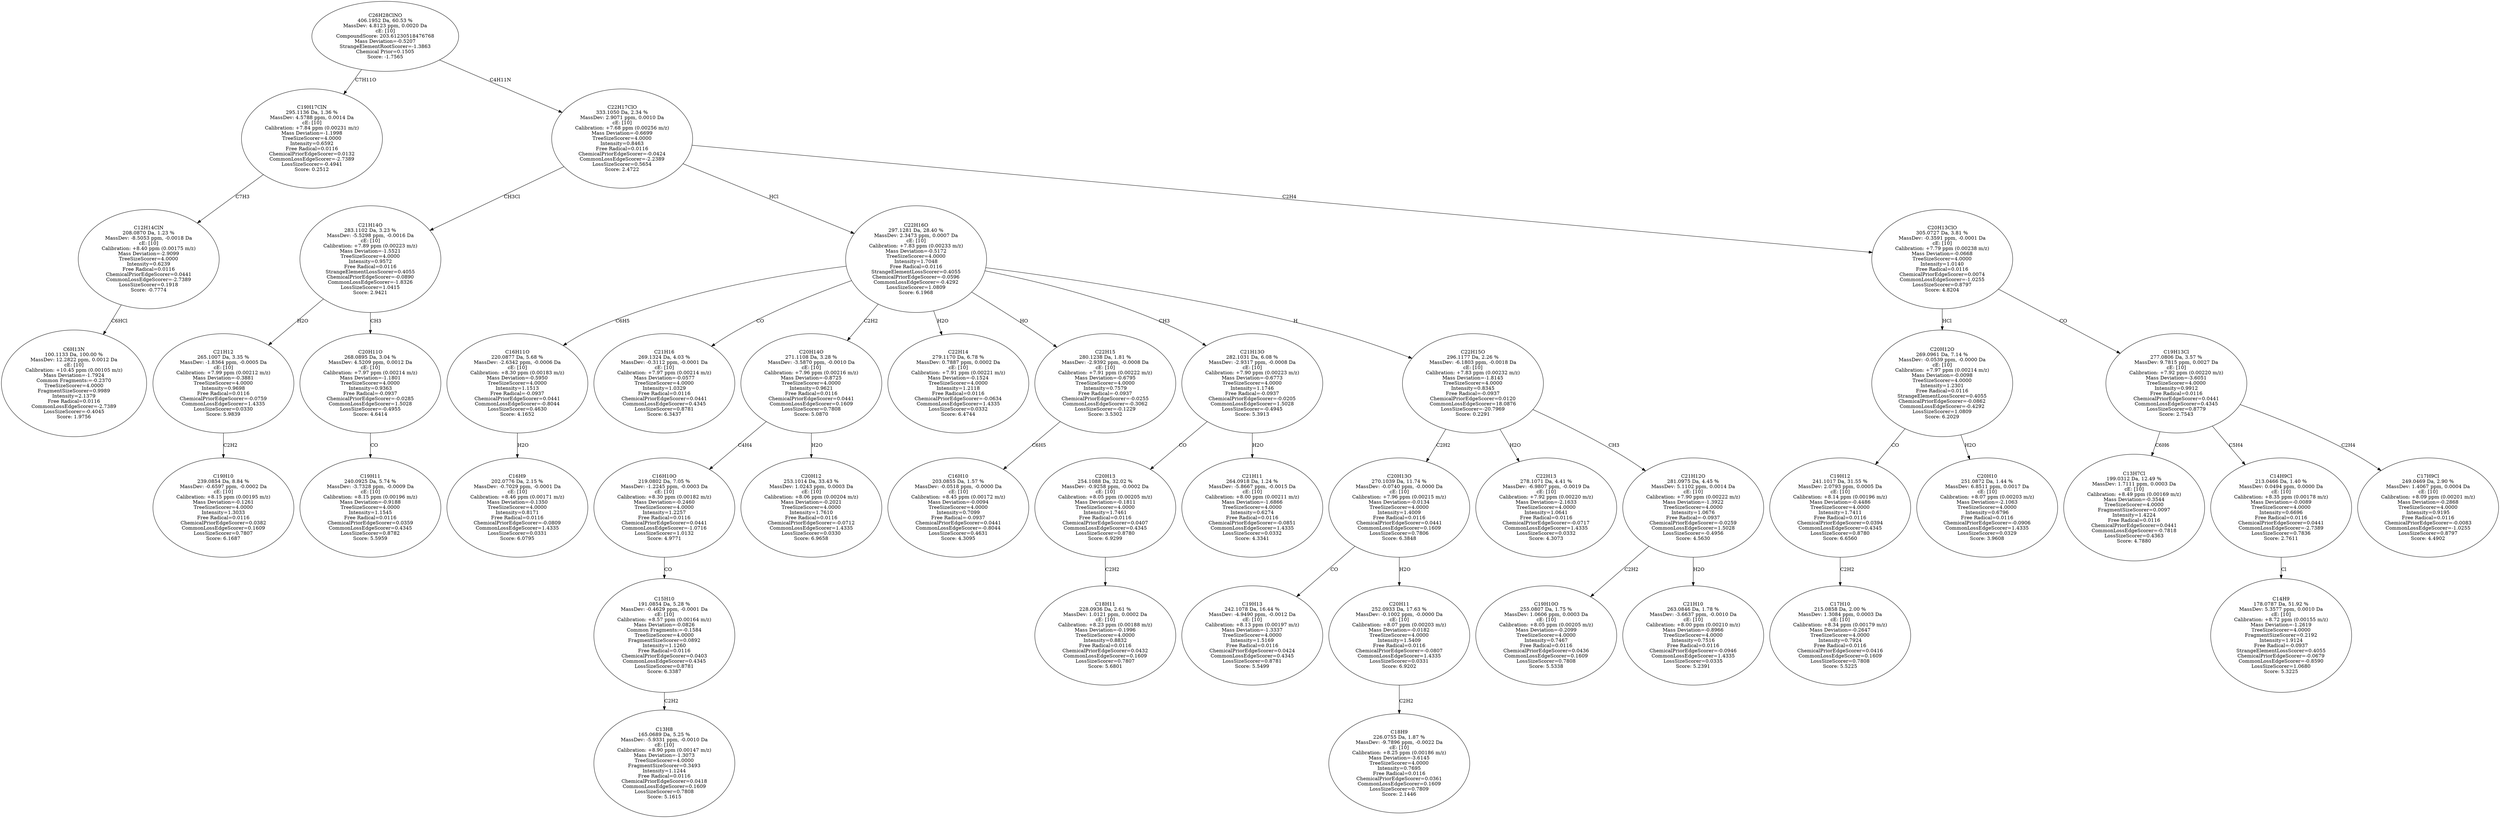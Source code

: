 strict digraph {
v1 [label="C6H13N\n100.1133 Da, 100.00 %\nMassDev: 12.2822 ppm, 0.0012 Da\ncE: [10]\nCalibration: +10.45 ppm (0.00105 m/z)\nMass Deviation=-1.7924\nCommon Fragments:=-0.2370\nTreeSizeScorer=4.0000\nFragmentSizeScorer=0.9989\nIntensity=2.1379\nFree Radical=0.0116\nCommonLossEdgeScorer=-2.7389\nLossSizeScorer=-0.4045\nScore: 1.9756"];
v2 [label="C12H14ClN\n208.0870 Da, 1.23 %\nMassDev: -8.5053 ppm, -0.0018 Da\ncE: [10]\nCalibration: +8.40 ppm (0.00175 m/z)\nMass Deviation=-2.9099\nTreeSizeScorer=4.0000\nIntensity=0.6239\nFree Radical=0.0116\nChemicalPriorEdgeScorer=0.0441\nCommonLossEdgeScorer=-2.7389\nLossSizeScorer=0.1918\nScore: -0.7774"];
v3 [label="C19H17ClN\n295.1136 Da, 1.36 %\nMassDev: 4.5788 ppm, 0.0014 Da\ncE: [10]\nCalibration: +7.84 ppm (0.00231 m/z)\nMass Deviation=-1.1998\nTreeSizeScorer=4.0000\nIntensity=0.6592\nFree Radical=0.0116\nChemicalPriorEdgeScorer=0.0132\nCommonLossEdgeScorer=-2.7389\nLossSizeScorer=-0.4941\nScore: 0.2512"];
v4 [label="C19H10\n239.0854 Da, 8.84 %\nMassDev: -0.6597 ppm, -0.0002 Da\ncE: [10]\nCalibration: +8.15 ppm (0.00195 m/z)\nMass Deviation=-0.1261\nTreeSizeScorer=4.0000\nIntensity=1.3033\nFree Radical=0.0116\nChemicalPriorEdgeScorer=0.0382\nCommonLossEdgeScorer=0.1609\nLossSizeScorer=0.7807\nScore: 6.1687"];
v5 [label="C21H12\n265.1007 Da, 3.35 %\nMassDev: -1.8364 ppm, -0.0005 Da\ncE: [10]\nCalibration: +7.99 ppm (0.00212 m/z)\nMass Deviation=-0.3881\nTreeSizeScorer=4.0000\nIntensity=0.9698\nFree Radical=0.0116\nChemicalPriorEdgeScorer=-0.0759\nCommonLossEdgeScorer=1.4335\nLossSizeScorer=0.0330\nScore: 5.9839"];
v6 [label="C19H11\n240.0925 Da, 5.74 %\nMassDev: -3.7328 ppm, -0.0009 Da\ncE: [10]\nCalibration: +8.15 ppm (0.00196 m/z)\nMass Deviation=-0.9188\nTreeSizeScorer=4.0000\nIntensity=1.1545\nFree Radical=0.0116\nChemicalPriorEdgeScorer=0.0359\nCommonLossEdgeScorer=0.4345\nLossSizeScorer=0.8782\nScore: 5.5959"];
v7 [label="C20H11O\n268.0895 Da, 3.04 %\nMassDev: 4.5209 ppm, 0.0012 Da\ncE: [10]\nCalibration: +7.97 ppm (0.00214 m/z)\nMass Deviation=-1.1801\nTreeSizeScorer=4.0000\nIntensity=0.9363\nFree Radical=-0.0937\nChemicalPriorEdgeScorer=-0.0285\nCommonLossEdgeScorer=1.5028\nLossSizeScorer=-0.4955\nScore: 4.6414"];
v8 [label="C21H14O\n283.1102 Da, 3.23 %\nMassDev: -5.5298 ppm, -0.0016 Da\ncE: [10]\nCalibration: +7.89 ppm (0.00223 m/z)\nMass Deviation=-1.5521\nTreeSizeScorer=4.0000\nIntensity=0.9572\nFree Radical=0.0116\nStrangeElementLossScorer=0.4055\nChemicalPriorEdgeScorer=-0.0890\nCommonLossEdgeScorer=-1.8326\nLossSizeScorer=1.0415\nScore: 2.9421"];
v9 [label="C16H9\n202.0776 Da, 2.15 %\nMassDev: -0.7029 ppm, -0.0001 Da\ncE: [10]\nCalibration: +8.46 ppm (0.00171 m/z)\nMass Deviation=-0.1350\nTreeSizeScorer=4.0000\nIntensity=0.8171\nFree Radical=0.0116\nChemicalPriorEdgeScorer=-0.0809\nCommonLossEdgeScorer=1.4335\nLossSizeScorer=0.0331\nScore: 6.0795"];
v10 [label="C16H11O\n220.0877 Da, 5.68 %\nMassDev: -2.6342 ppm, -0.0006 Da\ncE: [10]\nCalibration: +8.30 ppm (0.00183 m/z)\nMass Deviation=-0.5950\nTreeSizeScorer=4.0000\nIntensity=1.1513\nFree Radical=-0.0937\nChemicalPriorEdgeScorer=0.0441\nCommonLossEdgeScorer=-0.8044\nLossSizeScorer=0.4630\nScore: 4.1652"];
v11 [label="C21H16\n269.1324 Da, 4.03 %\nMassDev: -0.3112 ppm, -0.0001 Da\ncE: [10]\nCalibration: +7.97 ppm (0.00214 m/z)\nMass Deviation=-0.0577\nTreeSizeScorer=4.0000\nIntensity=1.0329\nFree Radical=0.0116\nChemicalPriorEdgeScorer=0.0441\nCommonLossEdgeScorer=0.4345\nLossSizeScorer=0.8781\nScore: 6.3437"];
v12 [label="C13H8\n165.0689 Da, 5.25 %\nMassDev: -5.9331 ppm, -0.0010 Da\ncE: [10]\nCalibration: +8.90 ppm (0.00147 m/z)\nMass Deviation=-1.3073\nTreeSizeScorer=4.0000\nFragmentSizeScorer=0.3493\nIntensity=1.1244\nFree Radical=0.0116\nChemicalPriorEdgeScorer=0.0418\nCommonLossEdgeScorer=0.1609\nLossSizeScorer=0.7808\nScore: 5.1615"];
v13 [label="C15H10\n191.0854 Da, 5.28 %\nMassDev: -0.4629 ppm, -0.0001 Da\ncE: [10]\nCalibration: +8.57 ppm (0.00164 m/z)\nMass Deviation=-0.0826\nCommon Fragments:=-0.1584\nTreeSizeScorer=4.0000\nFragmentSizeScorer=0.0892\nIntensity=1.1260\nFree Radical=0.0116\nChemicalPriorEdgeScorer=0.0403\nCommonLossEdgeScorer=0.4345\nLossSizeScorer=0.8781\nScore: 6.3387"];
v14 [label="C16H10O\n219.0802 Da, 7.05 %\nMassDev: -1.2245 ppm, -0.0003 Da\ncE: [10]\nCalibration: +8.30 ppm (0.00182 m/z)\nMass Deviation=-0.2460\nTreeSizeScorer=4.0000\nIntensity=1.2257\nFree Radical=0.0116\nChemicalPriorEdgeScorer=0.0441\nCommonLossEdgeScorer=-1.0716\nLossSizeScorer=1.0132\nScore: 4.9771"];
v15 [label="C20H12\n253.1014 Da, 33.43 %\nMassDev: 1.0243 ppm, 0.0003 Da\ncE: [10]\nCalibration: +8.06 ppm (0.00204 m/z)\nMass Deviation=-0.2021\nTreeSizeScorer=4.0000\nIntensity=1.7610\nFree Radical=0.0116\nChemicalPriorEdgeScorer=-0.0712\nCommonLossEdgeScorer=1.4335\nLossSizeScorer=0.0330\nScore: 6.9658"];
v16 [label="C20H14O\n271.1108 Da, 3.28 %\nMassDev: -3.5870 ppm, -0.0010 Da\ncE: [10]\nCalibration: +7.96 ppm (0.00216 m/z)\nMass Deviation=-0.8725\nTreeSizeScorer=4.0000\nIntensity=0.9621\nFree Radical=0.0116\nChemicalPriorEdgeScorer=0.0441\nCommonLossEdgeScorer=0.1609\nLossSizeScorer=0.7808\nScore: 5.0870"];
v17 [label="C22H14\n279.1170 Da, 6.78 %\nMassDev: 0.7887 ppm, 0.0002 Da\ncE: [10]\nCalibration: +7.91 ppm (0.00221 m/z)\nMass Deviation=-0.1524\nTreeSizeScorer=4.0000\nIntensity=1.2118\nFree Radical=0.0116\nChemicalPriorEdgeScorer=-0.0634\nCommonLossEdgeScorer=1.4335\nLossSizeScorer=0.0332\nScore: 6.4744"];
v18 [label="C16H10\n203.0855 Da, 1.57 %\nMassDev: -0.0518 ppm, -0.0000 Da\ncE: [10]\nCalibration: +8.45 ppm (0.00172 m/z)\nMass Deviation=-0.0094\nTreeSizeScorer=4.0000\nIntensity=0.7099\nFree Radical=-0.0937\nChemicalPriorEdgeScorer=0.0441\nCommonLossEdgeScorer=-0.8044\nLossSizeScorer=0.4631\nScore: 4.3095"];
v19 [label="C22H15\n280.1238 Da, 1.81 %\nMassDev: -2.9392 ppm, -0.0008 Da\ncE: [10]\nCalibration: +7.91 ppm (0.00222 m/z)\nMass Deviation=-0.6795\nTreeSizeScorer=4.0000\nIntensity=0.7579\nFree Radical=-0.0937\nChemicalPriorEdgeScorer=-0.0255\nCommonLossEdgeScorer=-0.3062\nLossSizeScorer=-0.1229\nScore: 3.5302"];
v20 [label="C18H11\n228.0936 Da, 2.61 %\nMassDev: 1.0121 ppm, 0.0002 Da\ncE: [10]\nCalibration: +8.23 ppm (0.00188 m/z)\nMass Deviation=-0.1996\nTreeSizeScorer=4.0000\nIntensity=0.8832\nFree Radical=0.0116\nChemicalPriorEdgeScorer=0.0432\nCommonLossEdgeScorer=0.1609\nLossSizeScorer=0.7807\nScore: 5.6801"];
v21 [label="C20H13\n254.1088 Da, 32.02 %\nMassDev: -0.9258 ppm, -0.0002 Da\ncE: [10]\nCalibration: +8.05 ppm (0.00205 m/z)\nMass Deviation=-0.1811\nTreeSizeScorer=4.0000\nIntensity=1.7461\nFree Radical=0.0116\nChemicalPriorEdgeScorer=0.0407\nCommonLossEdgeScorer=0.4345\nLossSizeScorer=0.8780\nScore: 6.9299"];
v22 [label="C21H11\n264.0918 Da, 1.24 %\nMassDev: -5.8667 ppm, -0.0015 Da\ncE: [10]\nCalibration: +8.00 ppm (0.00211 m/z)\nMass Deviation=-1.6866\nTreeSizeScorer=4.0000\nIntensity=0.6274\nFree Radical=0.0116\nChemicalPriorEdgeScorer=-0.0851\nCommonLossEdgeScorer=1.4335\nLossSizeScorer=0.0332\nScore: 4.3341"];
v23 [label="C21H13O\n282.1031 Da, 6.08 %\nMassDev: -2.9317 ppm, -0.0008 Da\ncE: [10]\nCalibration: +7.90 ppm (0.00223 m/z)\nMass Deviation=-0.6773\nTreeSizeScorer=4.0000\nIntensity=1.1746\nFree Radical=-0.0937\nChemicalPriorEdgeScorer=-0.0205\nCommonLossEdgeScorer=1.5028\nLossSizeScorer=-0.4945\nScore: 5.3913"];
v24 [label="C19H13\n242.1078 Da, 16.44 %\nMassDev: -4.9490 ppm, -0.0012 Da\ncE: [10]\nCalibration: +8.13 ppm (0.00197 m/z)\nMass Deviation=-1.3337\nTreeSizeScorer=4.0000\nIntensity=1.5169\nFree Radical=0.0116\nChemicalPriorEdgeScorer=0.0424\nCommonLossEdgeScorer=0.4345\nLossSizeScorer=0.8781\nScore: 5.5499"];
v25 [label="C18H9\n226.0755 Da, 1.87 %\nMassDev: -9.7896 ppm, -0.0022 Da\ncE: [10]\nCalibration: +8.25 ppm (0.00186 m/z)\nMass Deviation=-3.6145\nTreeSizeScorer=4.0000\nIntensity=0.7695\nFree Radical=0.0116\nChemicalPriorEdgeScorer=0.0361\nCommonLossEdgeScorer=0.1609\nLossSizeScorer=0.7809\nScore: 2.1446"];
v26 [label="C20H11\n252.0933 Da, 17.63 %\nMassDev: -0.1002 ppm, -0.0000 Da\ncE: [10]\nCalibration: +8.07 ppm (0.00203 m/z)\nMass Deviation=-0.0182\nTreeSizeScorer=4.0000\nIntensity=1.5409\nFree Radical=0.0116\nChemicalPriorEdgeScorer=-0.0807\nCommonLossEdgeScorer=1.4335\nLossSizeScorer=0.0331\nScore: 6.9202"];
v27 [label="C20H13O\n270.1039 Da, 11.74 %\nMassDev: -0.0740 ppm, -0.0000 Da\ncE: [10]\nCalibration: +7.96 ppm (0.00215 m/z)\nMass Deviation=-0.0134\nTreeSizeScorer=4.0000\nIntensity=1.4009\nFree Radical=0.0116\nChemicalPriorEdgeScorer=0.0441\nCommonLossEdgeScorer=0.1609\nLossSizeScorer=0.7806\nScore: 6.3848"];
v28 [label="C22H13\n278.1071 Da, 4.41 %\nMassDev: -6.9807 ppm, -0.0019 Da\ncE: [10]\nCalibration: +7.92 ppm (0.00220 m/z)\nMass Deviation=-2.1633\nTreeSizeScorer=4.0000\nIntensity=1.0641\nFree Radical=0.0116\nChemicalPriorEdgeScorer=-0.0717\nCommonLossEdgeScorer=1.4335\nLossSizeScorer=0.0332\nScore: 4.3073"];
v29 [label="C19H10O\n255.0807 Da, 1.75 %\nMassDev: 1.0606 ppm, 0.0003 Da\ncE: [10]\nCalibration: +8.05 ppm (0.00205 m/z)\nMass Deviation=-0.2099\nTreeSizeScorer=4.0000\nIntensity=0.7467\nFree Radical=0.0116\nChemicalPriorEdgeScorer=0.0436\nCommonLossEdgeScorer=0.1609\nLossSizeScorer=0.7808\nScore: 5.5338"];
v30 [label="C21H10\n263.0846 Da, 1.78 %\nMassDev: -3.6637 ppm, -0.0010 Da\ncE: [10]\nCalibration: +8.00 ppm (0.00210 m/z)\nMass Deviation=-0.8966\nTreeSizeScorer=4.0000\nIntensity=0.7516\nFree Radical=0.0116\nChemicalPriorEdgeScorer=-0.0946\nCommonLossEdgeScorer=1.4335\nLossSizeScorer=0.0335\nScore: 5.2391"];
v31 [label="C21H12O\n281.0975 Da, 4.45 %\nMassDev: 5.1102 ppm, 0.0014 Da\ncE: [10]\nCalibration: +7.90 ppm (0.00222 m/z)\nMass Deviation=-1.3922\nTreeSizeScorer=4.0000\nIntensity=1.0676\nFree Radical=-0.0937\nChemicalPriorEdgeScorer=-0.0259\nCommonLossEdgeScorer=1.5028\nLossSizeScorer=-0.4956\nScore: 4.5630"];
v32 [label="C22H15O\n296.1177 Da, 2.26 %\nMassDev: -6.1803 ppm, -0.0018 Da\ncE: [10]\nCalibration: +7.83 ppm (0.00232 m/z)\nMass Deviation=-1.8145\nTreeSizeScorer=4.0000\nIntensity=0.8345\nFree Radical=-0.0937\nChemicalPriorEdgeScorer=0.0120\nCommonLossEdgeScorer=18.0876\nLossSizeScorer=-20.7969\nScore: 0.2291"];
v33 [label="C22H16O\n297.1281 Da, 28.40 %\nMassDev: 2.3473 ppm, 0.0007 Da\ncE: [10]\nCalibration: +7.83 ppm (0.00233 m/z)\nMass Deviation=-0.5172\nTreeSizeScorer=4.0000\nIntensity=1.7048\nFree Radical=0.0116\nStrangeElementLossScorer=0.4055\nChemicalPriorEdgeScorer=-0.0596\nCommonLossEdgeScorer=-0.4292\nLossSizeScorer=1.0809\nScore: 6.1968"];
v34 [label="C17H10\n215.0858 Da, 2.00 %\nMassDev: 1.3084 ppm, 0.0003 Da\ncE: [10]\nCalibration: +8.34 ppm (0.00179 m/z)\nMass Deviation=-0.2647\nTreeSizeScorer=4.0000\nIntensity=0.7924\nFree Radical=0.0116\nChemicalPriorEdgeScorer=0.0416\nCommonLossEdgeScorer=0.1609\nLossSizeScorer=0.7808\nScore: 5.5225"];
v35 [label="C19H12\n241.1017 Da, 31.55 %\nMassDev: 2.0793 ppm, 0.0005 Da\ncE: [10]\nCalibration: +8.14 ppm (0.00196 m/z)\nMass Deviation=-0.4486\nTreeSizeScorer=4.0000\nIntensity=1.7411\nFree Radical=0.0116\nChemicalPriorEdgeScorer=0.0394\nCommonLossEdgeScorer=0.4345\nLossSizeScorer=0.8780\nScore: 6.6560"];
v36 [label="C20H10\n251.0872 Da, 1.44 %\nMassDev: 6.8511 ppm, 0.0017 Da\ncE: [10]\nCalibration: +8.07 ppm (0.00203 m/z)\nMass Deviation=-2.1063\nTreeSizeScorer=4.0000\nIntensity=0.6796\nFree Radical=0.0116\nChemicalPriorEdgeScorer=-0.0906\nCommonLossEdgeScorer=1.4335\nLossSizeScorer=0.0329\nScore: 3.9608"];
v37 [label="C20H12O\n269.0961 Da, 7.14 %\nMassDev: -0.0539 ppm, -0.0000 Da\ncE: [10]\nCalibration: +7.97 ppm (0.00214 m/z)\nMass Deviation=-0.0098\nTreeSizeScorer=4.0000\nIntensity=1.2301\nFree Radical=0.0116\nStrangeElementLossScorer=0.4055\nChemicalPriorEdgeScorer=-0.0862\nCommonLossEdgeScorer=-0.4292\nLossSizeScorer=1.0809\nScore: 6.2029"];
v38 [label="C13H7Cl\n199.0312 Da, 12.49 %\nMassDev: 1.7111 ppm, 0.0003 Da\ncE: [10]\nCalibration: +8.49 ppm (0.00169 m/z)\nMass Deviation=-0.3544\nTreeSizeScorer=4.0000\nFragmentSizeScorer=0.0097\nIntensity=1.4224\nFree Radical=0.0116\nChemicalPriorEdgeScorer=0.0441\nCommonLossEdgeScorer=-0.7818\nLossSizeScorer=0.4363\nScore: 4.7880"];
v39 [label="C14H9\n178.0787 Da, 51.92 %\nMassDev: 5.3577 ppm, 0.0010 Da\ncE: [10]\nCalibration: +8.72 ppm (0.00155 m/z)\nMass Deviation=-1.2619\nTreeSizeScorer=4.0000\nFragmentSizeScorer=0.2192\nIntensity=1.9124\nFree Radical=-0.0937\nStrangeElementLossScorer=0.4055\nChemicalPriorEdgeScorer=-0.0679\nCommonLossEdgeScorer=-0.8590\nLossSizeScorer=1.0680\nScore: 5.3225"];
v40 [label="C14H9Cl\n213.0466 Da, 1.40 %\nMassDev: 0.0494 ppm, 0.0000 Da\ncE: [10]\nCalibration: +8.35 ppm (0.00178 m/z)\nMass Deviation=-0.0089\nTreeSizeScorer=4.0000\nIntensity=0.6696\nFree Radical=0.0116\nChemicalPriorEdgeScorer=0.0441\nCommonLossEdgeScorer=-2.7389\nLossSizeScorer=0.7836\nScore: 2.7611"];
v41 [label="C17H9Cl\n249.0469 Da, 2.90 %\nMassDev: 1.4067 ppm, 0.0004 Da\ncE: [10]\nCalibration: +8.09 ppm (0.00201 m/z)\nMass Deviation=-0.2868\nTreeSizeScorer=4.0000\nIntensity=0.9195\nFree Radical=0.0116\nChemicalPriorEdgeScorer=-0.0083\nCommonLossEdgeScorer=-1.0255\nLossSizeScorer=0.8797\nScore: 4.4902"];
v42 [label="C19H13Cl\n277.0806 Da, 3.57 %\nMassDev: 9.7815 ppm, 0.0027 Da\ncE: [10]\nCalibration: +7.92 ppm (0.00220 m/z)\nMass Deviation=-3.6051\nTreeSizeScorer=4.0000\nIntensity=0.9912\nFree Radical=0.0116\nChemicalPriorEdgeScorer=0.0441\nCommonLossEdgeScorer=0.4345\nLossSizeScorer=0.8779\nScore: 2.7543"];
v43 [label="C20H13ClO\n305.0727 Da, 3.81 %\nMassDev: -0.3591 ppm, -0.0001 Da\ncE: [10]\nCalibration: +7.79 ppm (0.00238 m/z)\nMass Deviation=-0.0668\nTreeSizeScorer=4.0000\nIntensity=1.0140\nFree Radical=0.0116\nChemicalPriorEdgeScorer=0.0074\nCommonLossEdgeScorer=-1.0255\nLossSizeScorer=0.8797\nScore: 4.8204"];
v44 [label="C22H17ClO\n333.1050 Da, 2.34 %\nMassDev: 2.9071 ppm, 0.0010 Da\ncE: [10]\nCalibration: +7.68 ppm (0.00256 m/z)\nMass Deviation=-0.6699\nTreeSizeScorer=4.0000\nIntensity=0.8463\nFree Radical=0.0116\nChemicalPriorEdgeScorer=-0.0424\nCommonLossEdgeScorer=-2.2389\nLossSizeScorer=0.5654\nScore: 2.4722"];
v45 [label="C26H28ClNO\n406.1952 Da, 60.53 %\nMassDev: 4.8123 ppm, 0.0020 Da\ncE: [10]\nCompoundScore: 203.61230518476768\nMass Deviation=-0.5207\nStrangeElementRootScorer=-1.3863\nChemical Prior=0.1505\nScore: -1.7565"];
v2 -> v1 [label="C6HCl"];
v3 -> v2 [label="C7H3"];
v45 -> v3 [label="C7H11O"];
v5 -> v4 [label="C2H2"];
v8 -> v5 [label="H2O"];
v7 -> v6 [label="CO"];
v8 -> v7 [label="CH3"];
v44 -> v8 [label="CH3Cl"];
v10 -> v9 [label="H2O"];
v33 -> v10 [label="C6H5"];
v33 -> v11 [label="CO"];
v13 -> v12 [label="C2H2"];
v14 -> v13 [label="CO"];
v16 -> v14 [label="C4H4"];
v16 -> v15 [label="H2O"];
v33 -> v16 [label="C2H2"];
v33 -> v17 [label="H2O"];
v19 -> v18 [label="C6H5"];
v33 -> v19 [label="HO"];
v21 -> v20 [label="C2H2"];
v23 -> v21 [label="CO"];
v23 -> v22 [label="H2O"];
v33 -> v23 [label="CH3"];
v27 -> v24 [label="CO"];
v26 -> v25 [label="C2H2"];
v27 -> v26 [label="H2O"];
v32 -> v27 [label="C2H2"];
v32 -> v28 [label="H2O"];
v31 -> v29 [label="C2H2"];
v31 -> v30 [label="H2O"];
v32 -> v31 [label="CH3"];
v33 -> v32 [label="H"];
v44 -> v33 [label="HCl"];
v35 -> v34 [label="C2H2"];
v37 -> v35 [label="CO"];
v37 -> v36 [label="H2O"];
v43 -> v37 [label="HCl"];
v42 -> v38 [label="C6H6"];
v40 -> v39 [label="Cl"];
v42 -> v40 [label="C5H4"];
v42 -> v41 [label="C2H4"];
v43 -> v42 [label="CO"];
v44 -> v43 [label="C2H4"];
v45 -> v44 [label="C4H11N"];
}